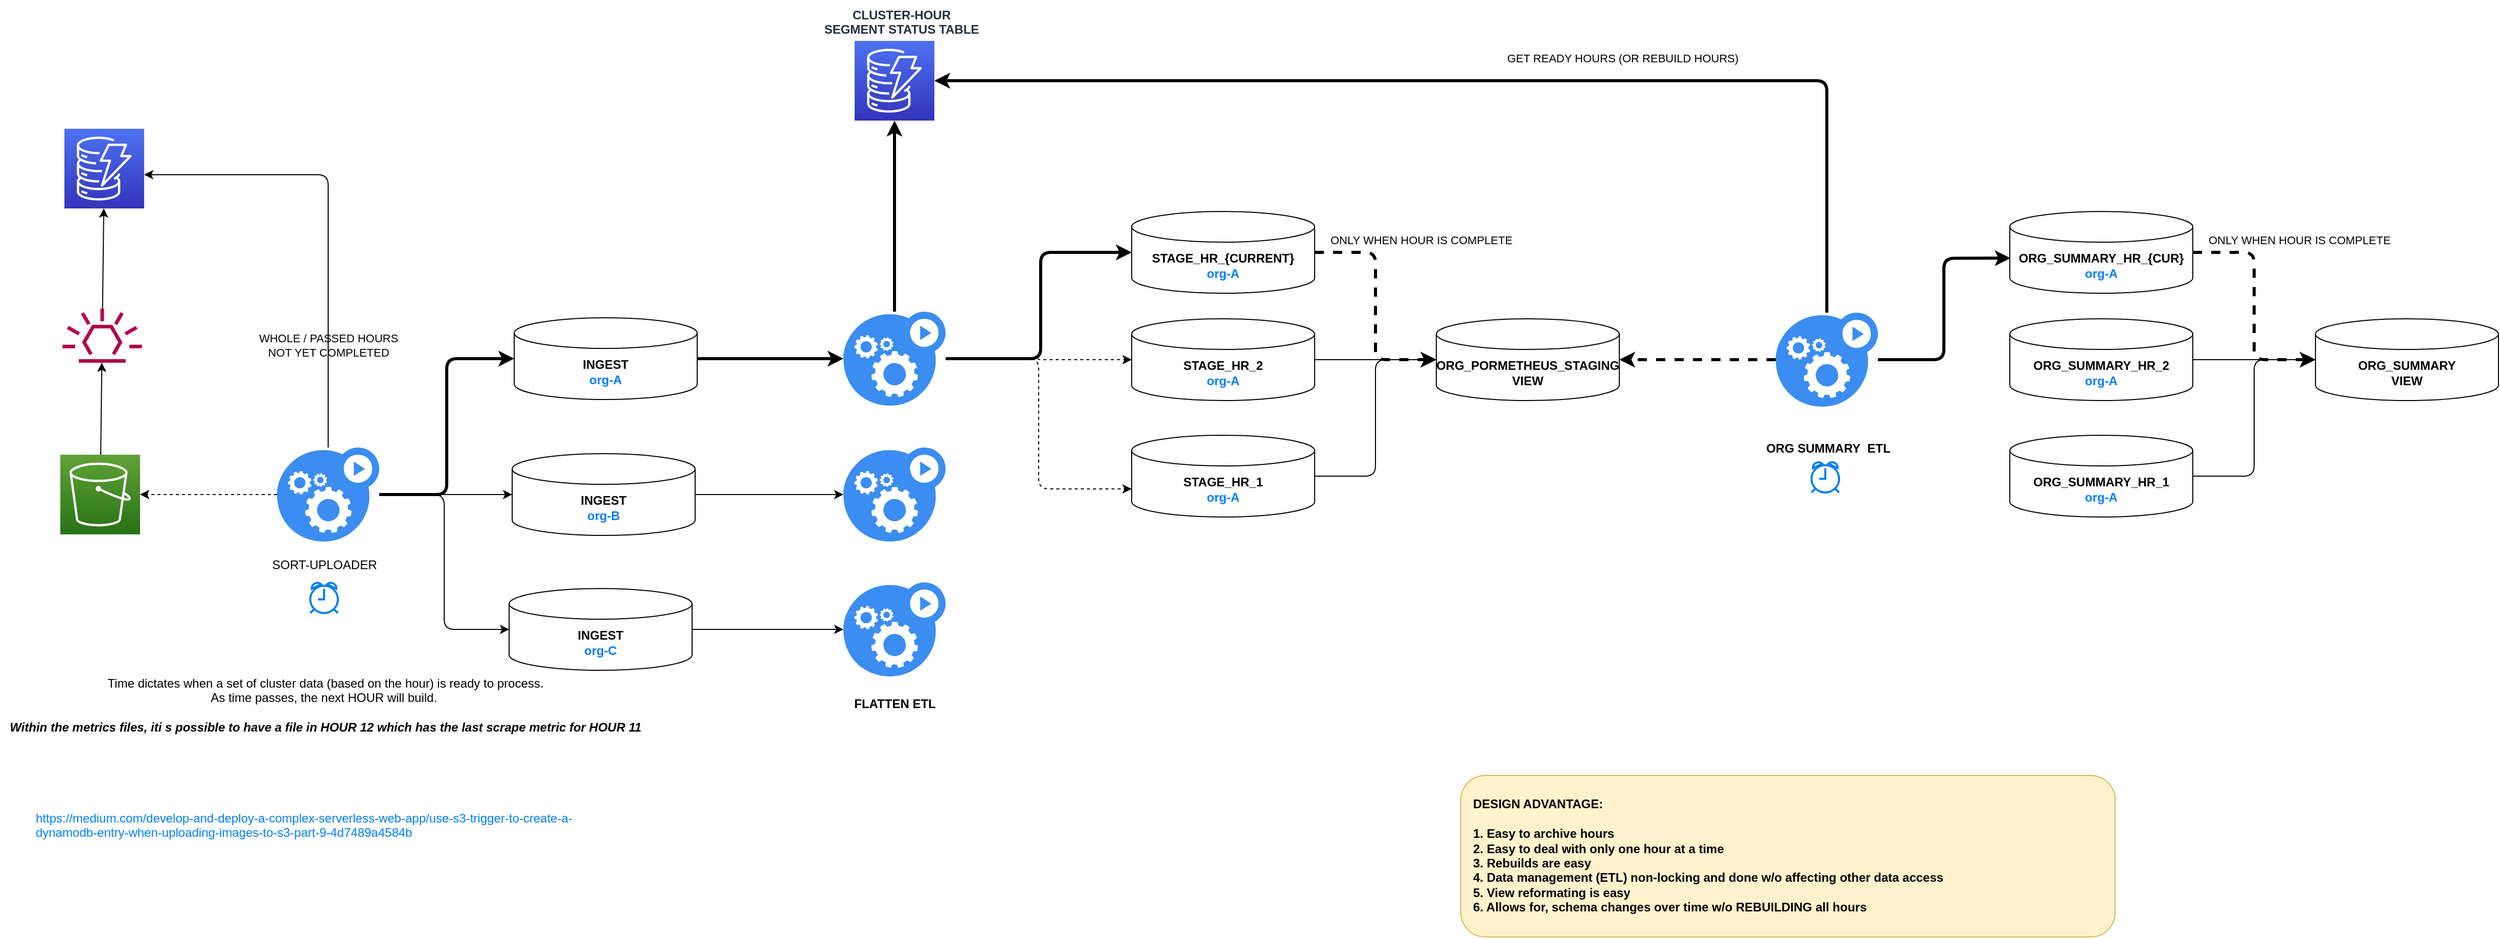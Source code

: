 <mxfile>
    <diagram id="HNLszHXtF_V6AQPru88v" name="Page-1">
        <mxGraphModel dx="1598" dy="1994" grid="0" gridSize="10" guides="1" tooltips="1" connect="1" arrows="1" fold="1" page="0" pageScale="1" pageWidth="850" pageHeight="1100" math="0" shadow="0">
            <root>
                <mxCell id="0"/>
                <mxCell id="1" parent="0"/>
                <mxCell id="19" style="edgeStyle=none;html=1;fontColor=#007FFF;" parent="1" source="2" target="18" edge="1">
                    <mxGeometry relative="1" as="geometry"/>
                </mxCell>
                <mxCell id="2" value="" style="sketch=0;points=[[0,0,0],[0.25,0,0],[0.5,0,0],[0.75,0,0],[1,0,0],[0,1,0],[0.25,1,0],[0.5,1,0],[0.75,1,0],[1,1,0],[0,0.25,0],[0,0.5,0],[0,0.75,0],[1,0.25,0],[1,0.5,0],[1,0.75,0]];outlineConnect=0;fontColor=#232F3E;gradientColor=#60A337;gradientDirection=north;fillColor=#277116;strokeColor=#ffffff;dashed=0;verticalLabelPosition=bottom;verticalAlign=top;align=center;html=1;fontSize=12;fontStyle=0;aspect=fixed;shape=mxgraph.aws4.resourceIcon;resIcon=mxgraph.aws4.s3;" parent="1" vertex="1">
                    <mxGeometry x="-58" y="398" width="78" height="78" as="geometry"/>
                </mxCell>
                <mxCell id="21" style="edgeStyle=none;html=1;fontColor=#007FFF;dashed=1;" parent="1" source="3" target="2" edge="1">
                    <mxGeometry relative="1" as="geometry"/>
                </mxCell>
                <mxCell id="39" value="WHOLE / PASSED HOURS&lt;br&gt;NOT YET COMPLETED" style="edgeLabel;html=1;align=center;verticalAlign=middle;resizable=0;points=[];fontColor=#000000;" parent="21" vertex="1" connectable="0">
                    <mxGeometry x="-0.206" y="-1" relative="1" as="geometry">
                        <mxPoint x="103" y="-145" as="offset"/>
                    </mxGeometry>
                </mxCell>
                <mxCell id="22" value="&lt;br&gt;" style="edgeStyle=orthogonalEdgeStyle;html=1;fontColor=#007FFF;" parent="1" source="3" target="16" edge="1">
                    <mxGeometry relative="1" as="geometry">
                        <Array as="points">
                            <mxPoint x="204" y="124"/>
                        </Array>
                    </mxGeometry>
                </mxCell>
                <mxCell id="24" style="edgeStyle=orthogonalEdgeStyle;html=1;entryX=0;entryY=0.5;entryDx=0;entryDy=0;entryPerimeter=0;fontColor=#007FFF;strokeWidth=3;" parent="1" source="3" target="5" edge="1">
                    <mxGeometry relative="1" as="geometry"/>
                </mxCell>
                <mxCell id="25" style="edgeStyle=orthogonalEdgeStyle;html=1;fontColor=#007FFF;" parent="1" source="3" target="6" edge="1">
                    <mxGeometry relative="1" as="geometry"/>
                </mxCell>
                <mxCell id="26" style="edgeStyle=orthogonalEdgeStyle;html=1;entryX=0;entryY=0.5;entryDx=0;entryDy=0;entryPerimeter=0;fontColor=#007FFF;" parent="1" source="3" target="7" edge="1">
                    <mxGeometry relative="1" as="geometry"/>
                </mxCell>
                <mxCell id="3" value="" style="sketch=0;html=1;aspect=fixed;strokeColor=none;shadow=0;align=center;verticalAlign=top;fillColor=#3B8DF1;shape=mxgraph.gcp2.gear_load" parent="1" vertex="1">
                    <mxGeometry x="154" y="391" width="100" height="92" as="geometry"/>
                </mxCell>
                <mxCell id="11" style="edgeStyle=none;html=1;fontColor=#007FFF;strokeWidth=3;" parent="1" source="5" target="9" edge="1">
                    <mxGeometry relative="1" as="geometry"/>
                </mxCell>
                <mxCell id="5" value="&lt;b&gt;INGEST&lt;br&gt;&lt;font color=&quot;#007fff&quot;&gt;org-A&lt;/font&gt;&lt;br&gt;&lt;/b&gt;" style="shape=cylinder3;whiteSpace=wrap;html=1;boundedLbl=1;backgroundOutline=1;size=15;" parent="1" vertex="1">
                    <mxGeometry x="386" y="264" width="179" height="80" as="geometry"/>
                </mxCell>
                <mxCell id="15" style="edgeStyle=none;html=1;fontColor=#007FFF;" parent="1" source="6" target="12" edge="1">
                    <mxGeometry relative="1" as="geometry"/>
                </mxCell>
                <mxCell id="6" value="&lt;b&gt;INGEST&lt;br&gt;&lt;/b&gt;&lt;b style=&quot;border-color: var(--border-color);&quot;&gt;&lt;font style=&quot;border-color: var(--border-color);&quot; color=&quot;#007fff&quot;&gt;org-B&lt;/font&gt;&lt;/b&gt;&lt;b&gt;&lt;br&gt;&lt;/b&gt;" style="shape=cylinder3;whiteSpace=wrap;html=1;boundedLbl=1;backgroundOutline=1;size=15;" parent="1" vertex="1">
                    <mxGeometry x="384" y="397" width="179" height="80" as="geometry"/>
                </mxCell>
                <mxCell id="14" style="edgeStyle=none;html=1;fontColor=#007FFF;" parent="1" source="7" target="13" edge="1">
                    <mxGeometry relative="1" as="geometry"/>
                </mxCell>
                <mxCell id="7" value="&lt;b&gt;INGEST&lt;br&gt;&lt;/b&gt;&lt;b style=&quot;border-color: var(--border-color);&quot;&gt;&lt;font style=&quot;border-color: var(--border-color);&quot; color=&quot;#007fff&quot;&gt;org-C&lt;/font&gt;&lt;/b&gt;&lt;b&gt;&lt;br&gt;&lt;/b&gt;" style="shape=cylinder3;whiteSpace=wrap;html=1;boundedLbl=1;backgroundOutline=1;size=15;" parent="1" vertex="1">
                    <mxGeometry x="381" y="529" width="179" height="80" as="geometry"/>
                </mxCell>
                <mxCell id="29" style="edgeStyle=orthogonalEdgeStyle;html=1;fontColor=#000000;fontStyle=1;strokeWidth=3;" parent="1" source="9" target="28" edge="1">
                    <mxGeometry relative="1" as="geometry">
                        <Array as="points">
                            <mxPoint x="901" y="304"/>
                            <mxPoint x="901" y="200"/>
                        </Array>
                    </mxGeometry>
                </mxCell>
                <mxCell id="37" style="edgeStyle=orthogonalEdgeStyle;html=1;dashed=1;fontColor=#000000;" parent="1" source="9" target="30" edge="1">
                    <mxGeometry relative="1" as="geometry"/>
                </mxCell>
                <mxCell id="38" style="edgeStyle=orthogonalEdgeStyle;html=1;entryX=0;entryY=0;entryDx=0;entryDy=52.5;entryPerimeter=0;dashed=1;fontColor=#000000;" parent="1" source="9" target="31" edge="1">
                    <mxGeometry relative="1" as="geometry"/>
                </mxCell>
                <mxCell id="59" style="edgeStyle=orthogonalEdgeStyle;html=1;entryX=0.5;entryY=1;entryDx=0;entryDy=0;entryPerimeter=0;strokeWidth=3;fontColor=#000000;" parent="1" source="9" target="57" edge="1">
                    <mxGeometry relative="1" as="geometry"/>
                </mxCell>
                <mxCell id="9" value="" style="sketch=0;html=1;aspect=fixed;strokeColor=none;shadow=0;align=center;verticalAlign=top;fillColor=#3B8DF1;shape=mxgraph.gcp2.gear_load" parent="1" vertex="1">
                    <mxGeometry x="708" y="258" width="100" height="92" as="geometry"/>
                </mxCell>
                <mxCell id="12" value="" style="sketch=0;html=1;aspect=fixed;strokeColor=none;shadow=0;align=center;verticalAlign=top;fillColor=#3B8DF1;shape=mxgraph.gcp2.gear_load" parent="1" vertex="1">
                    <mxGeometry x="708" y="391" width="100" height="92" as="geometry"/>
                </mxCell>
                <mxCell id="13" value="" style="sketch=0;html=1;aspect=fixed;strokeColor=none;shadow=0;align=center;verticalAlign=top;fillColor=#3B8DF1;shape=mxgraph.gcp2.gear_load" parent="1" vertex="1">
                    <mxGeometry x="708" y="523" width="100" height="92" as="geometry"/>
                </mxCell>
                <mxCell id="16" value="" style="sketch=0;points=[[0,0,0],[0.25,0,0],[0.5,0,0],[0.75,0,0],[1,0,0],[0,1,0],[0.25,1,0],[0.5,1,0],[0.75,1,0],[1,1,0],[0,0.25,0],[0,0.5,0],[0,0.75,0],[1,0.25,0],[1,0.5,0],[1,0.75,0]];outlineConnect=0;fontColor=#232F3E;gradientColor=#4D72F3;gradientDirection=north;fillColor=#3334B9;strokeColor=#ffffff;dashed=0;verticalLabelPosition=bottom;verticalAlign=top;align=center;html=1;fontSize=12;fontStyle=0;aspect=fixed;shape=mxgraph.aws4.resourceIcon;resIcon=mxgraph.aws4.dynamodb;" parent="1" vertex="1">
                    <mxGeometry x="-54" y="79" width="78" height="78" as="geometry"/>
                </mxCell>
                <UserObject label="https://medium.com/develop-and-deploy-a-complex-serverless-web-app/use-s3-trigger-to-create-a-dynamodb-entry-when-uploading-images-to-s3-part-9-4d7489a4584b" link="https://medium.com/develop-and-deploy-a-complex-serverless-web-app/use-s3-trigger-to-create-a-dynamodb-entry-when-uploading-images-to-s3-part-9-4d7489a4584b" id="17">
                    <mxCell style="text;whiteSpace=wrap;html=1;fontColor=#007FFF;" parent="1" vertex="1">
                        <mxGeometry x="-83.999" y="740.001" width="550" height="51" as="geometry"/>
                    </mxCell>
                </UserObject>
                <mxCell id="20" style="edgeStyle=none;html=1;fontColor=#007FFF;" parent="1" source="18" target="16" edge="1">
                    <mxGeometry relative="1" as="geometry"/>
                </mxCell>
                <mxCell id="18" value="" style="sketch=0;outlineConnect=0;fontColor=#232F3E;gradientColor=none;fillColor=#B0084D;strokeColor=none;dashed=0;verticalLabelPosition=bottom;verticalAlign=top;align=center;html=1;fontSize=12;fontStyle=0;aspect=fixed;pointerEvents=1;shape=mxgraph.aws4.eventbridge_default_event_bus_resource;" parent="1" vertex="1">
                    <mxGeometry x="-56" y="255" width="78" height="53" as="geometry"/>
                </mxCell>
                <mxCell id="23" value="" style="html=1;verticalLabelPosition=bottom;align=center;labelBackgroundColor=#ffffff;verticalAlign=top;strokeWidth=2;strokeColor=#0080F0;shadow=0;dashed=0;shape=mxgraph.ios7.icons.alarm_clock;fontColor=#007FFF;" parent="1" vertex="1">
                    <mxGeometry x="186.5" y="523" width="27" height="30" as="geometry"/>
                </mxCell>
                <mxCell id="27" value="&lt;font color=&quot;#000000&quot;&gt;SORT-UPLOADER&lt;/font&gt;" style="text;html=1;align=center;verticalAlign=middle;resizable=0;points=[];autosize=1;strokeColor=none;fillColor=none;fontColor=#007FFF;" parent="1" vertex="1">
                    <mxGeometry x="140" y="493" width="120" height="26" as="geometry"/>
                </mxCell>
                <mxCell id="35" style="edgeStyle=orthogonalEdgeStyle;html=1;entryX=0;entryY=0.5;entryDx=0;entryDy=0;entryPerimeter=0;fontColor=#000000;dashed=1;strokeWidth=3;" parent="1" source="28" target="32" edge="1">
                    <mxGeometry relative="1" as="geometry"/>
                </mxCell>
                <mxCell id="36" value="ONLY WHEN HOUR IS COMPLETE" style="edgeLabel;html=1;align=center;verticalAlign=middle;resizable=0;points=[];fontColor=#000000;" parent="35" vertex="1" connectable="0">
                    <mxGeometry x="-0.251" y="1" relative="1" as="geometry">
                        <mxPoint x="43" y="-37" as="offset"/>
                    </mxGeometry>
                </mxCell>
                <mxCell id="28" value="&lt;b&gt;STAGE_HR_{CURRENT}&lt;br&gt;&lt;font color=&quot;#007fff&quot;&gt;org-A&lt;/font&gt;&lt;br&gt;&lt;/b&gt;" style="shape=cylinder3;whiteSpace=wrap;html=1;boundedLbl=1;backgroundOutline=1;size=15;" parent="1" vertex="1">
                    <mxGeometry x="990" y="160" width="179" height="80" as="geometry"/>
                </mxCell>
                <mxCell id="33" style="edgeStyle=orthogonalEdgeStyle;html=1;fontColor=#000000;" parent="1" source="30" target="32" edge="1">
                    <mxGeometry relative="1" as="geometry"/>
                </mxCell>
                <mxCell id="30" value="&lt;b style=&quot;border-color: var(--border-color);&quot;&gt;STAGE_HR_2&lt;/b&gt;&lt;b&gt;&lt;br&gt;&lt;font color=&quot;#007fff&quot;&gt;org-A&lt;/font&gt;&lt;br&gt;&lt;/b&gt;" style="shape=cylinder3;whiteSpace=wrap;html=1;boundedLbl=1;backgroundOutline=1;size=15;" parent="1" vertex="1">
                    <mxGeometry x="990" y="265" width="179" height="80" as="geometry"/>
                </mxCell>
                <mxCell id="34" style="edgeStyle=orthogonalEdgeStyle;html=1;entryX=0;entryY=0.5;entryDx=0;entryDy=0;entryPerimeter=0;fontColor=#000000;" parent="1" source="31" target="32" edge="1">
                    <mxGeometry relative="1" as="geometry"/>
                </mxCell>
                <mxCell id="31" value="&lt;b style=&quot;border-color: var(--border-color);&quot;&gt;STAGE_HR_1&lt;/b&gt;&lt;b&gt;&lt;br&gt;&lt;font color=&quot;#007fff&quot;&gt;org-A&lt;/font&gt;&lt;br&gt;&lt;/b&gt;" style="shape=cylinder3;whiteSpace=wrap;html=1;boundedLbl=1;backgroundOutline=1;size=15;" parent="1" vertex="1">
                    <mxGeometry x="990" y="379" width="179" height="80" as="geometry"/>
                </mxCell>
                <mxCell id="32" value="&lt;b style=&quot;border-color: var(--border-color);&quot;&gt;ORG_PORMETHEUS_STAGING&lt;br&gt;&lt;/b&gt;&lt;b&gt;VIEW&lt;br&gt;&lt;/b&gt;" style="shape=cylinder3;whiteSpace=wrap;html=1;boundedLbl=1;backgroundOutline=1;size=15;" parent="1" vertex="1">
                    <mxGeometry x="1288" y="265" width="179" height="80" as="geometry"/>
                </mxCell>
                <mxCell id="45" style="edgeStyle=orthogonalEdgeStyle;html=1;dashed=1;fontColor=#000000;strokeWidth=3;" parent="1" source="44" target="32" edge="1">
                    <mxGeometry relative="1" as="geometry"/>
                </mxCell>
                <mxCell id="54" style="edgeStyle=orthogonalEdgeStyle;html=1;entryX=0.004;entryY=0.571;entryDx=0;entryDy=0;entryPerimeter=0;fontColor=#000000;strokeWidth=3;" parent="1" source="44" target="48" edge="1">
                    <mxGeometry relative="1" as="geometry"/>
                </mxCell>
                <mxCell id="60" style="edgeStyle=orthogonalEdgeStyle;html=1;entryX=1;entryY=0.5;entryDx=0;entryDy=0;entryPerimeter=0;strokeWidth=3;fontColor=#000000;" parent="1" source="44" target="57" edge="1">
                    <mxGeometry relative="1" as="geometry">
                        <Array as="points">
                            <mxPoint x="1670" y="32"/>
                        </Array>
                    </mxGeometry>
                </mxCell>
                <mxCell id="61" value="GET READY HOURS (OR REBUILD HOURS)" style="edgeLabel;html=1;align=center;verticalAlign=middle;resizable=0;points=[];fontColor=#000000;" parent="60" vertex="1" connectable="0">
                    <mxGeometry x="-0.283" y="5" relative="1" as="geometry">
                        <mxPoint x="-33" y="-27" as="offset"/>
                    </mxGeometry>
                </mxCell>
                <mxCell id="44" value="" style="sketch=0;html=1;aspect=fixed;strokeColor=none;shadow=0;align=center;verticalAlign=top;fillColor=#3B8DF1;shape=mxgraph.gcp2.gear_load" parent="1" vertex="1">
                    <mxGeometry x="1620" y="259" width="100" height="92" as="geometry"/>
                </mxCell>
                <mxCell id="46" style="edgeStyle=orthogonalEdgeStyle;html=1;entryX=0;entryY=0.5;entryDx=0;entryDy=0;entryPerimeter=0;fontColor=#000000;dashed=1;strokeWidth=3;" parent="1" source="48" target="53" edge="1">
                    <mxGeometry relative="1" as="geometry"/>
                </mxCell>
                <mxCell id="47" value="ONLY WHEN HOUR IS COMPLETE" style="edgeLabel;html=1;align=center;verticalAlign=middle;resizable=0;points=[];fontColor=#000000;" parent="46" vertex="1" connectable="0">
                    <mxGeometry x="-0.251" y="1" relative="1" as="geometry">
                        <mxPoint x="43" y="-37" as="offset"/>
                    </mxGeometry>
                </mxCell>
                <mxCell id="48" value="&lt;b style=&quot;border-color: var(--border-color);&quot;&gt;ORG_SUMMARY&lt;/b&gt;&lt;b&gt;_HR_{CUR}&lt;br&gt;&lt;font color=&quot;#007fff&quot;&gt;org-A&lt;/font&gt;&lt;br&gt;&lt;/b&gt;" style="shape=cylinder3;whiteSpace=wrap;html=1;boundedLbl=1;backgroundOutline=1;size=15;" parent="1" vertex="1">
                    <mxGeometry x="1849" y="160" width="179" height="80" as="geometry"/>
                </mxCell>
                <mxCell id="49" style="edgeStyle=orthogonalEdgeStyle;html=1;fontColor=#000000;" parent="1" source="50" target="53" edge="1">
                    <mxGeometry relative="1" as="geometry"/>
                </mxCell>
                <mxCell id="50" value="&lt;b style=&quot;border-color: var(--border-color);&quot;&gt;ORG_SUMMARY_HR_2&lt;/b&gt;&lt;b&gt;&lt;br&gt;&lt;font color=&quot;#007fff&quot;&gt;org-A&lt;/font&gt;&lt;br&gt;&lt;/b&gt;" style="shape=cylinder3;whiteSpace=wrap;html=1;boundedLbl=1;backgroundOutline=1;size=15;" parent="1" vertex="1">
                    <mxGeometry x="1849" y="265" width="179" height="80" as="geometry"/>
                </mxCell>
                <mxCell id="51" style="edgeStyle=orthogonalEdgeStyle;html=1;entryX=0;entryY=0.5;entryDx=0;entryDy=0;entryPerimeter=0;fontColor=#000000;" parent="1" source="52" target="53" edge="1">
                    <mxGeometry relative="1" as="geometry"/>
                </mxCell>
                <mxCell id="52" value="&lt;b style=&quot;border-color: var(--border-color);&quot;&gt;&lt;b style=&quot;border-color: var(--border-color);&quot;&gt;ORG_SUMMARY&lt;/b&gt;_HR_1&lt;/b&gt;&lt;b&gt;&lt;br&gt;&lt;font color=&quot;#007fff&quot;&gt;org-A&lt;/font&gt;&lt;br&gt;&lt;/b&gt;" style="shape=cylinder3;whiteSpace=wrap;html=1;boundedLbl=1;backgroundOutline=1;size=15;" parent="1" vertex="1">
                    <mxGeometry x="1849" y="379" width="179" height="80" as="geometry"/>
                </mxCell>
                <mxCell id="53" value="&lt;b style=&quot;border-color: var(--border-color);&quot;&gt;ORG_SUMMARY&lt;br&gt;&lt;/b&gt;&lt;b&gt;VIEW&lt;br&gt;&lt;/b&gt;" style="shape=cylinder3;whiteSpace=wrap;html=1;boundedLbl=1;backgroundOutline=1;size=15;" parent="1" vertex="1">
                    <mxGeometry x="2148" y="265" width="179" height="80" as="geometry"/>
                </mxCell>
                <mxCell id="55" value="Time dictates when a set of cluster data (based on the hour) is ready to process.&lt;br&gt;As time passes, the next HOUR will build.&amp;nbsp;&lt;br&gt;&lt;br&gt;&lt;b&gt;&lt;i&gt;Within the metrics files, iti s possible to have a file in HOUR 12 which has the last scrape metric for HOUR 11&lt;br&gt;&lt;br&gt;&lt;/i&gt;&lt;/b&gt;" style="text;html=1;align=center;verticalAlign=middle;resizable=0;points=[];autosize=1;strokeColor=none;fillColor=none;fontColor=#000000;" parent="1" vertex="1">
                    <mxGeometry x="-117" y="608" width="636" height="84" as="geometry"/>
                </mxCell>
                <mxCell id="57" value="" style="sketch=0;points=[[0,0,0],[0.25,0,0],[0.5,0,0],[0.75,0,0],[1,0,0],[0,1,0],[0.25,1,0],[0.5,1,0],[0.75,1,0],[1,1,0],[0,0.25,0],[0,0.5,0],[0,0.75,0],[1,0.25,0],[1,0.5,0],[1,0.75,0]];outlineConnect=0;fontColor=#232F3E;gradientColor=#4D72F3;gradientDirection=north;fillColor=#3334B9;strokeColor=#ffffff;dashed=0;verticalLabelPosition=bottom;verticalAlign=top;align=center;html=1;fontSize=12;fontStyle=0;aspect=fixed;shape=mxgraph.aws4.resourceIcon;resIcon=mxgraph.aws4.dynamodb;" parent="1" vertex="1">
                    <mxGeometry x="719" y="-7" width="78" height="78" as="geometry"/>
                </mxCell>
                <mxCell id="58" value="&lt;span style=&quot;color: rgb(35, 47, 62); font-family: Helvetica; font-size: 12px; font-style: normal; font-variant-ligatures: normal; font-variant-caps: normal; letter-spacing: normal; orphans: 2; text-indent: 0px; text-transform: none; widows: 2; word-spacing: 0px; -webkit-text-stroke-width: 0px; background-color: rgb(255, 255, 255); text-decoration-thickness: initial; text-decoration-style: initial; text-decoration-color: initial; float: none; display: inline !important;&quot;&gt;&lt;b&gt;CLUSTER-HOUR&lt;br&gt;SEGMENT STATUS TABLE&lt;/b&gt;&lt;/span&gt;" style="text;whiteSpace=wrap;html=1;fontColor=#000000;align=center;" parent="1" vertex="1">
                    <mxGeometry x="676.998" y="-46.273" width="176" height="36" as="geometry"/>
                </mxCell>
                <mxCell id="62" value="&lt;br&gt;&amp;nbsp; &amp;nbsp;&lt;b&gt;DESIGN ADVANTAGE:&lt;br&gt;&lt;br&gt;&amp;nbsp; &amp;nbsp;1. Easy to archive hours&lt;br&gt;&amp;nbsp; &amp;nbsp;2. Easy to deal with only one hour at a time&lt;br&gt;&amp;nbsp; &amp;nbsp;3. Rebuilds are easy&lt;br&gt;&amp;nbsp; &amp;nbsp;4. Data management (ETL) non-locking and done w/o affecting other data access&lt;br&gt;&amp;nbsp; &amp;nbsp;5. View reformating is easy&lt;br&gt;&amp;nbsp; &amp;nbsp;6. Allows for, schema changes over time w/o REBUILDING all hours&lt;br&gt;&lt;/b&gt;" style="rounded=1;whiteSpace=wrap;html=1;align=left;verticalAlign=top;fillColor=#fff2cc;strokeColor=#d6b656;" parent="1" vertex="1">
                    <mxGeometry x="1312" y="712" width="640" height="158" as="geometry"/>
                </mxCell>
                <mxCell id="63" value="&lt;b&gt;FLATTEN ETL&lt;/b&gt;" style="text;html=1;align=center;verticalAlign=middle;resizable=0;points=[];autosize=1;strokeColor=none;fillColor=none;fontColor=#000000;" parent="1" vertex="1">
                    <mxGeometry x="709" y="629" width="98" height="26" as="geometry"/>
                </mxCell>
                <mxCell id="64" value="" style="html=1;verticalLabelPosition=bottom;align=center;labelBackgroundColor=#ffffff;verticalAlign=top;strokeWidth=2;strokeColor=#0080F0;shadow=0;dashed=0;shape=mxgraph.ios7.icons.alarm_clock;fontColor=#007FFF;" parent="1" vertex="1">
                    <mxGeometry x="1655" y="405" width="27" height="30" as="geometry"/>
                </mxCell>
                <mxCell id="65" value="&lt;b&gt;ORG SUMMARY&amp;nbsp; ETL&lt;/b&gt;" style="text;html=1;align=center;verticalAlign=middle;resizable=0;points=[];autosize=1;strokeColor=none;fillColor=none;fontColor=#000000;" parent="1" vertex="1">
                    <mxGeometry x="1601" y="379" width="140" height="26" as="geometry"/>
                </mxCell>
            </root>
        </mxGraphModel>
    </diagram>
</mxfile>